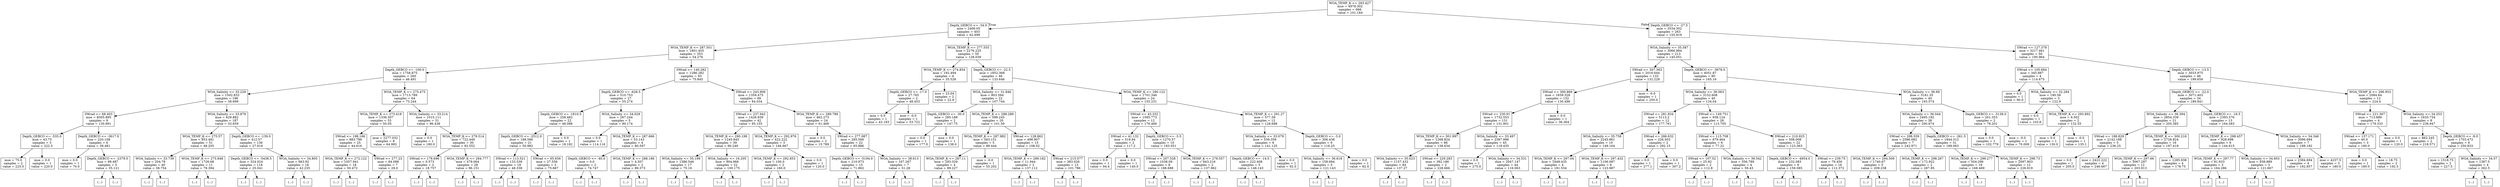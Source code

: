 digraph Tree {
node [shape=box] ;
0 [label="WOA_TEMP_K <= 293.427\nmse = 4978.302\nsamples = 666\nvalue = 101.184"] ;
1 [label="Depth_GEBCO <= -34.0\nmse = 2406.05\nsamples = 403\nvalue = 62.699"] ;
0 -> 1 [labeldistance=2.5, labelangle=45, headlabel="True"] ;
2 [label="WOA_TEMP_K <= 287.501\nmse = 1801.455\nsamples = 353\nvalue = 54.276"] ;
1 -> 2 ;
3 [label="Depth_GEBCO <= -100.0\nmse = 1758.875\nsamples = 260\nvalue = 46.491"] ;
2 -> 3 ;
4 [label="WOA_Salinity <= 33.229\nmse = 1502.833\nsamples = 196\nvalue = 38.699"] ;
3 -> 4 ;
5 [label="SWrad <= 68.403\nmse = 8505.895\nsamples = 9\nvalue = 130.991"] ;
4 -> 5 ;
6 [label="Depth_GEBCO <= -535.0\nmse = 43.75\nsamples = 3\nvalue = 222.5"] ;
5 -> 6 ;
7 [label="mse = 75.0\nsamples = 2\nvalue = 225.0"] ;
6 -> 7 ;
8 [label="mse = 0.0\nsamples = 1\nvalue = 220.0"] ;
6 -> 8 ;
9 [label="Depth_GEBCO <= -3617.0\nmse = 220.108\nsamples = 6\nvalue = 39.481"] ;
5 -> 9 ;
10 [label="mse = 0.0\nsamples = 1\nvalue = 70.0"] ;
9 -> 10 ;
11 [label="Depth_GEBCO <= -2379.0\nmse = 99.487\nsamples = 5\nvalue = 35.121"] ;
9 -> 11 ;
12 [label="(...)"] ;
11 -> 12 ;
13 [label="(...)"] ;
11 -> 13 ;
18 [label="WOA_Salinity <= 33.879\nmse = 629.882\nsamples = 187\nvalue = 33.659"] ;
4 -> 18 ;
19 [label="WOA_TEMP_K <= 275.57\nmse = 853.481\nsamples = 51\nvalue = 48.205"] ;
18 -> 19 ;
20 [label="WOA_Salinity <= 33.739\nmse = 204.78\nsamples = 40\nvalue = 38.754"] ;
19 -> 20 ;
21 [label="(...)"] ;
20 -> 21 ;
58 [label="(...)"] ;
20 -> 58 ;
89 [label="WOA_TEMP_K <= 275.848\nmse = 1726.68\nsamples = 11\nvalue = 79.394"] ;
19 -> 89 ;
90 [label="(...)"] ;
89 -> 90 ;
91 [label="(...)"] ;
89 -> 91 ;
110 [label="Depth_GEBCO <= -139.0\nmse = 412.57\nsamples = 136\nvalue = 27.616"] ;
18 -> 110 ;
111 [label="Depth_GEBCO <= -5438.5\nmse = 324.024\nsamples = 118\nvalue = 25.041"] ;
110 -> 111 ;
112 [label="(...)"] ;
111 -> 112 ;
119 [label="(...)"] ;
111 -> 119 ;
288 [label="WOA_Salinity <= 34.805\nmse = 663.92\nsamples = 18\nvalue = 42.235"] ;
110 -> 288 ;
289 [label="(...)"] ;
288 -> 289 ;
296 [label="(...)"] ;
288 -> 296 ;
317 [label="WOA_TEMP_K <= 275.475\nmse = 1713.789\nsamples = 64\nvalue = 73.244"] ;
3 -> 317 ;
318 [label="WOA_TEMP_K <= 273.418\nmse = 1336.507\nsamples = 33\nvalue = 50.05"] ;
317 -> 318 ;
319 [label="SWrad <= 198.166\nmse = 883.786\nsamples = 25\nvalue = 44.616"] ;
318 -> 319 ;
320 [label="WOA_TEMP_K <= 272.122\nmse = 1057.941\nsamples = 18\nvalue = 50.472"] ;
319 -> 320 ;
321 [label="(...)"] ;
320 -> 321 ;
328 [label="(...)"] ;
320 -> 328 ;
331 [label="SWrad <= 277.23\nmse = 84.088\nsamples = 7\nvalue = 29.0"] ;
319 -> 331 ;
332 [label="(...)"] ;
331 -> 332 ;
335 [label="(...)"] ;
331 -> 335 ;
336 [label="mse = 2277.032\nsamples = 8\nvalue = 64.992"] ;
318 -> 336 ;
337 [label="WOA_Salinity <= 33.214\nmse = 1015.111\nsamples = 31\nvalue = 96.438"] ;
317 -> 337 ;
338 [label="mse = 0.0\nsamples = 1\nvalue = 180.0"] ;
337 -> 338 ;
339 [label="WOA_TEMP_K <= 279.514\nmse = 722.449\nsamples = 30\nvalue = 92.552"] ;
337 -> 339 ;
340 [label="SWrad <= 178.696\nmse = 0.573\nsamples = 2\nvalue = 18.757"] ;
339 -> 340 ;
341 [label="(...)"] ;
340 -> 341 ;
342 [label="(...)"] ;
340 -> 342 ;
343 [label="WOA_TEMP_K <= 284.777\nmse = 479.064\nsamples = 28\nvalue = 96.151"] ;
339 -> 343 ;
344 [label="(...)"] ;
343 -> 344 ;
381 [label="(...)"] ;
343 -> 381 ;
386 [label="SWrad <= 140.282\nmse = 1286.282\nsamples = 93\nvalue = 75.845"] ;
2 -> 386 ;
387 [label="Depth_GEBCO <= -628.5\nmse = 510.753\nsamples = 27\nvalue = 55.274"] ;
386 -> 387 ;
388 [label="Depth_GEBCO <= -1810.5\nmse = 258.482\nsamples = 22\nvalue = 48.088"] ;
387 -> 388 ;
389 [label="Depth_GEBCO <= -2512.0\nmse = 188.566\nsamples = 21\nvalue = 50.982"] ;
388 -> 389 ;
390 [label="SWrad <= 113.521\nmse = 133.539\nsamples = 18\nvalue = 48.338"] ;
389 -> 390 ;
391 [label="(...)"] ;
390 -> 391 ;
422 [label="(...)"] ;
390 -> 422 ;
425 [label="SWrad <= 65.656\nmse = 27.556\nsamples = 3\nvalue = 75.667"] ;
389 -> 425 ;
426 [label="(...)"] ;
425 -> 426 ;
427 [label="(...)"] ;
425 -> 427 ;
428 [label="mse = 0.0\nsamples = 1\nvalue = 18.182"] ;
388 -> 428 ;
429 [label="WOA_Salinity <= 34.029\nmse = 267.244\nsamples = 5\nvalue = 90.174"] ;
387 -> 429 ;
430 [label="mse = 0.0\nsamples = 1\nvalue = 114.116"] ;
429 -> 430 ;
431 [label="WOA_TEMP_K <= 287.666\nmse = 53.143\nsamples = 4\nvalue = 80.597"] ;
429 -> 431 ;
432 [label="Depth_GEBCO <= -40.0\nmse = 0.0\nsamples = 2\nvalue = 74.747"] ;
431 -> 432 ;
433 [label="(...)"] ;
432 -> 433 ;
434 [label="(...)"] ;
432 -> 434 ;
435 [label="WOA_TEMP_K <= 288.186\nmse = 4.507\nsamples = 2\nvalue = 89.373"] ;
431 -> 435 ;
436 [label="(...)"] ;
435 -> 436 ;
437 [label="(...)"] ;
435 -> 437 ;
438 [label="SWrad <= 243.906\nmse = 1359.475\nsamples = 66\nvalue = 84.034"] ;
386 -> 438 ;
439 [label="SWrad <= 237.942\nmse = 1426.939\nsamples = 42\nvalue = 95.155"] ;
438 -> 439 ;
440 [label="WOA_TEMP_K <= 290.199\nmse = 1245.845\nsamples = 39\nvalue = 90.249"] ;
439 -> 440 ;
441 [label="WOA_Salinity <= 35.199\nmse = 1386.546\nsamples = 17\nvalue = 75.16"] ;
440 -> 441 ;
442 [label="(...)"] ;
441 -> 442 ;
465 [label="(...)"] ;
441 -> 465 ;
472 [label="WOA_Salinity <= 16.205\nmse = 904.966\nsamples = 22\nvalue = 100.175"] ;
440 -> 472 ;
473 [label="(...)"] ;
472 -> 473 ;
478 [label="(...)"] ;
472 -> 478 ;
509 [label="WOA_TEMP_K <= 292.976\nmse = 422.222\nsamples = 3\nvalue = 146.667"] ;
439 -> 509 ;
510 [label="WOA_TEMP_K <= 292.853\nmse = 100.0\nsamples = 2\nvalue = 160.0"] ;
509 -> 510 ;
511 [label="(...)"] ;
510 -> 511 ;
512 [label="(...)"] ;
510 -> 512 ;
513 [label="mse = 0.0\nsamples = 1\nvalue = 120.0"] ;
509 -> 513 ;
514 [label="WOA_TEMP_K <= 289.789\nmse = 462.273\nsamples = 24\nvalue = 61.466"] ;
438 -> 514 ;
515 [label="mse = 0.0\nsamples = 2\nvalue = 15.789"] ;
514 -> 515 ;
516 [label="SWrad <= 277.087\nmse = 285.566\nsamples = 22\nvalue = 65.886"] ;
514 -> 516 ;
517 [label="Depth_GEBCO <= -5194.0\nmse = 210.973\nsamples = 15\nvalue = 71.862"] ;
516 -> 517 ;
518 [label="(...)"] ;
517 -> 518 ;
519 [label="(...)"] ;
517 -> 519 ;
538 [label="WOA_Salinity <= 38.613\nmse = 167.267\nsamples = 7\nvalue = 51.28"] ;
516 -> 538 ;
539 [label="(...)"] ;
538 -> 539 ;
546 [label="(...)"] ;
538 -> 546 ;
547 [label="WOA_TEMP_K <= 277.555\nmse = 2276.225\nsamples = 50\nvalue = 128.039"] ;
1 -> 547 ;
548 [label="WOA_TEMP_K <= 274.854\nmse = 192.494\nsamples = 4\nvalue = 35.526"] ;
547 -> 548 ;
549 [label="Depth_GEBCO <= -17.0\nmse = 27.765\nsamples = 2\nvalue = 48.453"] ;
548 -> 549 ;
550 [label="mse = 0.0\nsamples = 1\nvalue = 43.183"] ;
549 -> 550 ;
551 [label="mse = -0.0\nsamples = 1\nvalue = 53.722"] ;
549 -> 551 ;
552 [label="mse = 23.04\nsamples = 2\nvalue = 22.6"] ;
548 -> 552 ;
553 [label="Depth_GEBCO <= -22.5\nmse = 1852.368\nsamples = 46\nvalue = 133.646"] ;
547 -> 553 ;
554 [label="WOA_Salinity <= 31.846\nmse = 803.594\nsamples = 22\nvalue = 107.744"] ;
553 -> 554 ;
555 [label="Depth_GEBCO <= -30.0\nmse = 285.188\nsamples = 2\nvalue = 147.75"] ;
554 -> 555 ;
556 [label="mse = 0.0\nsamples = 1\nvalue = 177.0"] ;
555 -> 556 ;
557 [label="mse = 0.0\nsamples = 1\nvalue = 138.0"] ;
555 -> 557 ;
558 [label="WOA_TEMP_K <= 288.289\nmse = 599.245\nsamples = 20\nvalue = 101.59"] ;
554 -> 558 ;
559 [label="WOA_TEMP_K <= 287.982\nmse = 563.151\nsamples = 5\nvalue = 89.444"] ;
558 -> 559 ;
560 [label="WOA_TEMP_K <= 287.11\nmse = 293.329\nsamples = 4\nvalue = 99.227"] ;
559 -> 560 ;
561 [label="(...)"] ;
560 -> 561 ;
566 [label="(...)"] ;
560 -> 566 ;
567 [label="mse = -0.0\nsamples = 1\nvalue = 55.202"] ;
559 -> 567 ;
568 [label="SWrad <= 128.862\nmse = 498.907\nsamples = 15\nvalue = 108.02"] ;
558 -> 568 ;
569 [label="WOA_TEMP_K <= 289.182\nmse = 11.944\nsamples = 2\nvalue = 137.112"] ;
568 -> 569 ;
570 [label="(...)"] ;
569 -> 570 ;
571 [label="(...)"] ;
569 -> 571 ;
572 [label="SWrad <= 215.077\nmse = 383.026\nsamples = 13\nvalue = 101.786"] ;
568 -> 572 ;
573 [label="(...)"] ;
572 -> 573 ;
588 [label="(...)"] ;
572 -> 588 ;
589 [label="WOA_TEMP_K <= 290.122\nmse = 1701.346\nsamples = 24\nvalue = 155.231"] ;
553 -> 589 ;
590 [label="SWrad <= 43.332\nmse = 1585.773\nsamples = 12\nvalue = 176.466"] ;
589 -> 590 ;
591 [label="SWrad <= 41.132\nmse = 519.84\nsamples = 2\nvalue = 117.2"] ;
590 -> 591 ;
592 [label="mse = 0.0\nsamples = 1\nvalue = 94.4"] ;
591 -> 592 ;
593 [label="mse = 0.0\nsamples = 1\nvalue = 140.0"] ;
591 -> 593 ;
594 [label="Depth_GEBCO <= -3.5\nmse = 1270.57\nsamples = 10\nvalue = 183.051"] ;
590 -> 594 ;
595 [label="SWrad <= 207.528\nmse = 1038.09\nsamples = 8\nvalue = 188.688"] ;
594 -> 595 ;
596 [label="(...)"] ;
595 -> 596 ;
607 [label="(...)"] ;
595 -> 607 ;
608 [label="WOA_TEMP_K <= 279.557\nmse = 843.216\nsamples = 2\nvalue = 137.962"] ;
594 -> 608 ;
609 [label="(...)"] ;
608 -> 609 ;
610 [label="(...)"] ;
608 -> 610 ;
611 [label="WOA_TEMP_K <= 291.27\nmse = 577.59\nsamples = 12\nvalue = 128.688"] ;
589 -> 611 ;
612 [label="WOA_Salinity <= 33.079\nmse = 539.359\nsamples = 6\nvalue = 141.125"] ;
611 -> 612 ;
613 [label="Depth_GEBCO <= -14.5\nmse = 222.408\nsamples = 5\nvalue = 148.143"] ;
612 -> 613 ;
614 [label="(...)"] ;
613 -> 614 ;
619 [label="(...)"] ;
613 -> 619 ;
622 [label="mse = 0.0\nsamples = 1\nvalue = 92.0"] ;
612 -> 622 ;
623 [label="Depth_GEBCO <= -3.0\nmse = 306.438\nsamples = 6\nvalue = 116.25"] ;
611 -> 623 ;
624 [label="WOA_Salinity <= 36.618\nmse = 158.694\nsamples = 5\nvalue = 121.143"] ;
623 -> 624 ;
625 [label="(...)"] ;
624 -> 625 ;
632 [label="(...)"] ;
624 -> 632 ;
633 [label="mse = 0.0\nsamples = 1\nvalue = 82.0"] ;
623 -> 633 ;
634 [label="Depth_GEBCO <= -27.5\nmse = 3534.302\nsamples = 263\nvalue = 155.919"] ;
0 -> 634 [labeldistance=2.5, labelangle=-45, headlabel="False"] ;
635 [label="WOA_Salinity <= 35.587\nmse = 3066.984\nsamples = 213\nvalue = 145.051"] ;
634 -> 635 ;
636 [label="SWrad <= 307.363\nmse = 2016.644\nsamples = 133\nvalue = 132.228"] ;
635 -> 636 ;
637 [label="SWrad <= 300.869\nmse = 1839.328\nsamples = 132\nvalue = 130.496"] ;
636 -> 637 ;
638 [label="SWrad <= 230.91\nmse = 1732.553\nsamples = 131\nvalue = 131.901"] ;
637 -> 638 ;
639 [label="WOA_TEMP_K <= 301.997\nmse = 1268.824\nsamples = 86\nvalue = 138.634"] ;
638 -> 639 ;
640 [label="WOA_Salinity <= 35.023\nmse = 1157.432\nsamples = 84\nvalue = 137.27"] ;
639 -> 640 ;
641 [label="(...)"] ;
640 -> 641 ;
758 [label="(...)"] ;
640 -> 758 ;
769 [label="SWrad <= 229.283\nmse = 392.186\nsamples = 2\nvalue = 228.666"] ;
639 -> 769 ;
770 [label="(...)"] ;
769 -> 770 ;
771 [label="(...)"] ;
769 -> 771 ;
772 [label="WOA_Salinity <= 33.497\nmse = 2387.996\nsamples = 45\nvalue = 118.435"] ;
638 -> 772 ;
773 [label="mse = 0.0\nsamples = 1\nvalue = 275.0"] ;
772 -> 773 ;
774 [label="WOA_Salinity <= 34.531\nmse = 2047.147\nsamples = 44\nvalue = 116.063"] ;
772 -> 774 ;
775 [label="(...)"] ;
774 -> 775 ;
790 [label="(...)"] ;
774 -> 790 ;
857 [label="mse = 0.0\nsamples = 1\nvalue = 36.364"] ;
637 -> 857 ;
858 [label="mse = -0.0\nsamples = 1\nvalue = 250.0"] ;
636 -> 858 ;
859 [label="Depth_GEBCO <= -3676.0\nmse = 4051.87\nsamples = 80\nvalue = 165.16"] ;
635 -> 859 ;
860 [label="WOA_Salinity <= 36.063\nmse = 3152.608\nsamples = 40\nvalue = 134.04"] ;
859 -> 860 ;
861 [label="SWrad <= 281.834\nmse = 5113.2\nsamples = 12\nvalue = 177.761"] ;
860 -> 861 ;
862 [label="WOA_Salinity <= 35.758\nmse = 2245.861\nsamples = 10\nvalue = 149.164"] ;
861 -> 862 ;
863 [label="WOA_TEMP_K <= 297.04\nmse = 1848.435\nsamples = 4\nvalue = 181.534"] ;
862 -> 863 ;
864 [label="(...)"] ;
863 -> 864 ;
865 [label="(...)"] ;
863 -> 865 ;
870 [label="WOA_TEMP_K <= 297.432\nmse = 1106.087\nsamples = 6\nvalue = 123.987"] ;
862 -> 870 ;
871 [label="(...)"] ;
870 -> 871 ;
874 [label="(...)"] ;
870 -> 874 ;
881 [label="SWrad <= 286.632\nmse = 226.503\nsamples = 2\nvalue = 292.15"] ;
861 -> 881 ;
882 [label="mse = 0.0\nsamples = 1\nvalue = 277.1"] ;
881 -> 882 ;
883 [label="mse = 0.0\nsamples = 1\nvalue = 307.2"] ;
881 -> 883 ;
884 [label="SWrad <= 149.751\nmse = 938.124\nsamples = 28\nvalue = 113.705"] ;
860 -> 884 ;
885 [label="SWrad <= 115.708\nmse = 879.464\nsamples = 6\nvalue = 77.22"] ;
884 -> 885 ;
886 [label="SWrad <= 107.52\nmse = 25.92\nsamples = 2\nvalue = 112.8"] ;
885 -> 886 ;
887 [label="(...)"] ;
886 -> 887 ;
888 [label="(...)"] ;
886 -> 888 ;
889 [label="WOA_Salinity <= 36.542\nmse = 356.789\nsamples = 4\nvalue = 59.43"] ;
885 -> 889 ;
890 [label="(...)"] ;
889 -> 890 ;
891 [label="(...)"] ;
889 -> 891 ;
896 [label="SWrad <= 210.925\nmse = 508.008\nsamples = 22\nvalue = 123.363"] ;
884 -> 896 ;
897 [label="Depth_GEBCO <= -4954.0\nmse = 232.083\nsamples = 6\nvalue = 159.085"] ;
896 -> 897 ;
898 [label="(...)"] ;
897 -> 898 ;
901 [label="(...)"] ;
897 -> 901 ;
908 [label="SWrad <= 239.75\nmse = 79.456\nsamples = 16\nvalue = 112.372"] ;
896 -> 908 ;
909 [label="(...)"] ;
908 -> 909 ;
914 [label="(...)"] ;
908 -> 914 ;
937 [label="WOA_Salinity <= 36.69\nmse = 3181.35\nsamples = 40\nvalue = 193.574"] ;
859 -> 937 ;
938 [label="WOA_Salinity <= 36.044\nmse = 2495.192\nsamples = 38\nvalue = 200.674"] ;
937 -> 938 ;
939 [label="SWrad <= 298.559\nmse = 2586.082\nsamples = 7\nvalue = 242.971"] ;
938 -> 939 ;
940 [label="WOA_TEMP_K <= 294.509\nmse = 1740.67\nsamples = 5\nvalue = 209.238"] ;
939 -> 940 ;
941 [label="(...)"] ;
940 -> 941 ;
942 [label="(...)"] ;
940 -> 942 ;
947 [label="WOA_TEMP_K <= 298.267\nmse = 172.922\nsamples = 2\nvalue = 287.95"] ;
939 -> 947 ;
948 [label="(...)"] ;
947 -> 948 ;
949 [label="(...)"] ;
947 -> 949 ;
950 [label="Depth_GEBCO <= -261.5\nmse = 1844.312\nsamples = 31\nvalue = 189.063"] ;
938 -> 950 ;
951 [label="WOA_TEMP_K <= 299.277\nmse = 504.296\nsamples = 19\nvalue = 168.469"] ;
950 -> 951 ;
952 [label="(...)"] ;
951 -> 952 ;
973 [label="(...)"] ;
951 -> 973 ;
976 [label="WOA_TEMP_K <= 298.73\nmse = 2097.903\nsamples = 12\nvalue = 226.819"] ;
950 -> 976 ;
977 [label="(...)"] ;
976 -> 977 ;
982 [label="(...)"] ;
976 -> 982 ;
987 [label="Depth_GEBCO <= -3138.0\nmse = 201.353\nsamples = 2\nvalue = 78.201"] ;
937 -> 987 ;
988 [label="mse = 0.0\nsamples = 1\nvalue = 102.779"] ;
987 -> 988 ;
989 [label="mse = -0.0\nsamples = 1\nvalue = 70.009"] ;
987 -> 989 ;
990 [label="SWrad <= 127.378\nmse = 3217.461\nsamples = 50\nvalue = 195.964"] ;
634 -> 990 ;
991 [label="SWrad <= 105.684\nmse = 345.887\nsamples = 4\nvalue = 114.675"] ;
990 -> 991 ;
992 [label="mse = 0.0\nsamples = 1\nvalue = 90.0"] ;
991 -> 992 ;
993 [label="WOA_Salinity <= 32.284\nmse = 190.58\nsamples = 3\nvalue = 122.9"] ;
991 -> 993 ;
994 [label="mse = 0.0\nsamples = 1\nvalue = 103.6"] ;
993 -> 994 ;
995 [label="WOA_TEMP_K <= 293.892\nmse = 6.502\nsamples = 2\nvalue = 132.55"] ;
993 -> 995 ;
996 [label="mse = 0.0\nsamples = 1\nvalue = 130.0"] ;
995 -> 996 ;
997 [label="mse = -0.0\nsamples = 1\nvalue = 135.1"] ;
995 -> 997 ;
998 [label="Depth_GEBCO <= -13.5\nmse = 3033.975\nsamples = 46\nvalue = 199.659"] ;
990 -> 998 ;
999 [label="Depth_GEBCO <= -22.0\nmse = 3071.403\nsamples = 34\nvalue = 189.841"] ;
998 -> 999 ;
1000 [label="WOA_Salinity <= 36.394\nmse = 2854.339\nsamples = 21\nvalue = 205.385"] ;
999 -> 1000 ;
1001 [label="SWrad <= 198.829\nmse = 2142.188\nsamples = 5\nvalue = 236.25"] ;
1000 -> 1001 ;
1002 [label="mse = 0.0\nsamples = 1\nvalue = 205.0"] ;
1001 -> 1002 ;
1003 [label="mse = 2422.222\nsamples = 4\nvalue = 246.667"] ;
1001 -> 1003 ;
1004 [label="WOA_TEMP_K <= 300.216\nmse = 2728.824\nsamples = 16\nvalue = 197.419"] ;
1000 -> 1004 ;
1005 [label="WOA_TEMP_K <= 297.66\nmse = 3067.297\nsamples = 12\nvalue = 203.913"] ;
1004 -> 1005 ;
1006 [label="(...)"] ;
1005 -> 1006 ;
1009 [label="(...)"] ;
1005 -> 1009 ;
1012 [label="mse = 1285.938\nsamples = 4\nvalue = 178.75"] ;
1004 -> 1012 ;
1013 [label="Depth_GEBCO <= -16.5\nmse = 2393.576\nsamples = 13\nvalue = 164.583"] ;
999 -> 1013 ;
1014 [label="WOA_TEMP_K <= 298.457\nmse = 928.698\nsamples = 6\nvalue = 144.615"] ;
1013 -> 1014 ;
1015 [label="WOA_TEMP_K <= 297.77\nmse = 81.633\nsamples = 3\nvalue = 164.286"] ;
1014 -> 1015 ;
1016 [label="(...)"] ;
1015 -> 1016 ;
1017 [label="(...)"] ;
1015 -> 1017 ;
1018 [label="WOA_Salinity <= 34.603\nmse = 938.889\nsamples = 3\nvalue = 121.667"] ;
1014 -> 1018 ;
1019 [label="(...)"] ;
1018 -> 1019 ;
1020 [label="(...)"] ;
1018 -> 1020 ;
1021 [label="WOA_Salinity <= 34.346\nmse = 3096.694\nsamples = 7\nvalue = 188.182"] ;
1013 -> 1021 ;
1022 [label="mse = 2384.694\nsamples = 4\nvalue = 192.857"] ;
1021 -> 1022 ;
1023 [label="mse = 4237.5\nsamples = 3\nvalue = 180.0"] ;
1021 -> 1023 ;
1024 [label="WOA_TEMP_K <= 296.953\nmse = 2084.64\nsamples = 12\nvalue = 224.4"] ;
998 -> 1024 ;
1025 [label="SWrad <= 221.367\nmse = 713.889\nsamples = 4\nvalue = 178.333"] ;
1024 -> 1025 ;
1026 [label="SWrad <= 157.171\nmse = 40.0\nsamples = 3\nvalue = 190.0"] ;
1025 -> 1026 ;
1027 [label="mse = 0.0\nsamples = 1\nvalue = 180.0"] ;
1026 -> 1027 ;
1028 [label="mse = 18.75\nsamples = 2\nvalue = 192.5"] ;
1026 -> 1028 ;
1029 [label="mse = 0.0\nsamples = 1\nvalue = 120.0"] ;
1025 -> 1029 ;
1030 [label="WOA_Salinity <= 34.253\nmse = 1635.734\nsamples = 8\nvalue = 238.947"] ;
1024 -> 1030 ;
1031 [label="mse = 862.245\nsamples = 2\nvalue = 218.571"] ;
1030 -> 1031 ;
1032 [label="Depth_GEBCO <= -9.0\nmse = 1703.472\nsamples = 6\nvalue = 250.833"] ;
1030 -> 1032 ;
1033 [label="mse = 1518.75\nsamples = 2\nvalue = 227.5"] ;
1032 -> 1033 ;
1034 [label="WOA_Salinity <= 34.57\nmse = 1387.5\nsamples = 4\nvalue = 262.5"] ;
1032 -> 1034 ;
1035 [label="(...)"] ;
1034 -> 1035 ;
1036 [label="(...)"] ;
1034 -> 1036 ;
}